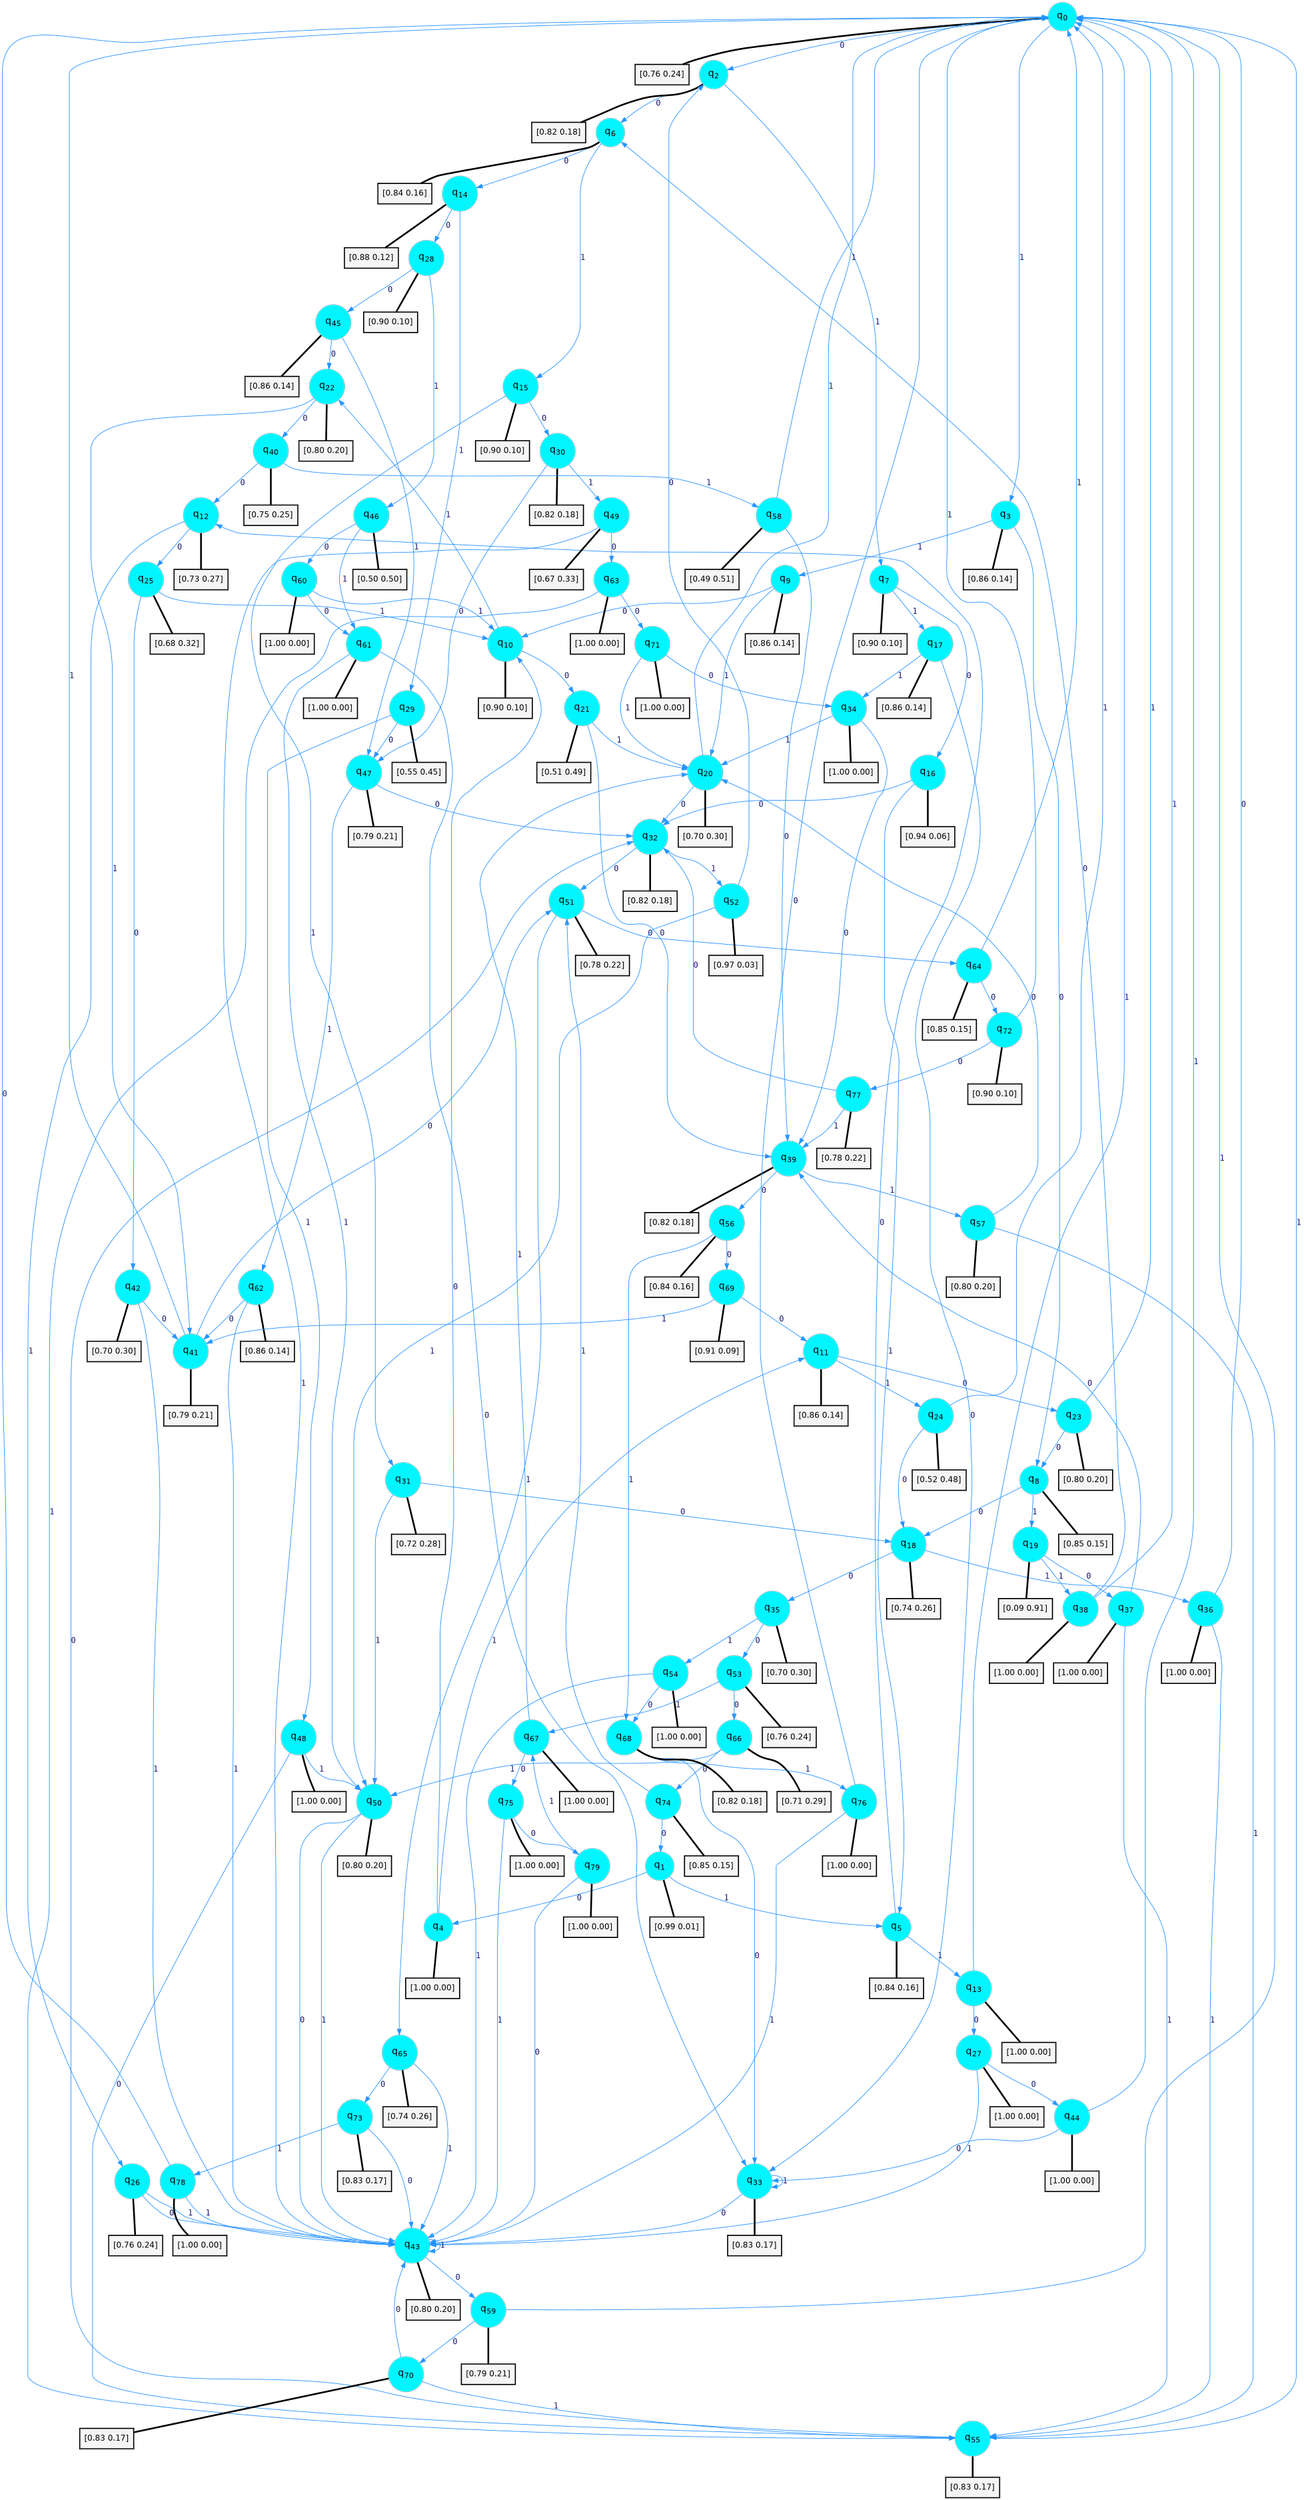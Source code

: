 digraph G {
graph [
bgcolor=transparent, dpi=300, rankdir=TD, size="40,25"];
node [
color=gray, fillcolor=turquoise1, fontcolor=black, fontname=Helvetica, fontsize=16, fontweight=bold, shape=circle, style=filled];
edge [
arrowsize=1, color=dodgerblue1, fontcolor=midnightblue, fontname=courier, fontweight=bold, penwidth=1, style=solid, weight=20];
0[label=<q<SUB>0</SUB>>];
1[label=<q<SUB>1</SUB>>];
2[label=<q<SUB>2</SUB>>];
3[label=<q<SUB>3</SUB>>];
4[label=<q<SUB>4</SUB>>];
5[label=<q<SUB>5</SUB>>];
6[label=<q<SUB>6</SUB>>];
7[label=<q<SUB>7</SUB>>];
8[label=<q<SUB>8</SUB>>];
9[label=<q<SUB>9</SUB>>];
10[label=<q<SUB>10</SUB>>];
11[label=<q<SUB>11</SUB>>];
12[label=<q<SUB>12</SUB>>];
13[label=<q<SUB>13</SUB>>];
14[label=<q<SUB>14</SUB>>];
15[label=<q<SUB>15</SUB>>];
16[label=<q<SUB>16</SUB>>];
17[label=<q<SUB>17</SUB>>];
18[label=<q<SUB>18</SUB>>];
19[label=<q<SUB>19</SUB>>];
20[label=<q<SUB>20</SUB>>];
21[label=<q<SUB>21</SUB>>];
22[label=<q<SUB>22</SUB>>];
23[label=<q<SUB>23</SUB>>];
24[label=<q<SUB>24</SUB>>];
25[label=<q<SUB>25</SUB>>];
26[label=<q<SUB>26</SUB>>];
27[label=<q<SUB>27</SUB>>];
28[label=<q<SUB>28</SUB>>];
29[label=<q<SUB>29</SUB>>];
30[label=<q<SUB>30</SUB>>];
31[label=<q<SUB>31</SUB>>];
32[label=<q<SUB>32</SUB>>];
33[label=<q<SUB>33</SUB>>];
34[label=<q<SUB>34</SUB>>];
35[label=<q<SUB>35</SUB>>];
36[label=<q<SUB>36</SUB>>];
37[label=<q<SUB>37</SUB>>];
38[label=<q<SUB>38</SUB>>];
39[label=<q<SUB>39</SUB>>];
40[label=<q<SUB>40</SUB>>];
41[label=<q<SUB>41</SUB>>];
42[label=<q<SUB>42</SUB>>];
43[label=<q<SUB>43</SUB>>];
44[label=<q<SUB>44</SUB>>];
45[label=<q<SUB>45</SUB>>];
46[label=<q<SUB>46</SUB>>];
47[label=<q<SUB>47</SUB>>];
48[label=<q<SUB>48</SUB>>];
49[label=<q<SUB>49</SUB>>];
50[label=<q<SUB>50</SUB>>];
51[label=<q<SUB>51</SUB>>];
52[label=<q<SUB>52</SUB>>];
53[label=<q<SUB>53</SUB>>];
54[label=<q<SUB>54</SUB>>];
55[label=<q<SUB>55</SUB>>];
56[label=<q<SUB>56</SUB>>];
57[label=<q<SUB>57</SUB>>];
58[label=<q<SUB>58</SUB>>];
59[label=<q<SUB>59</SUB>>];
60[label=<q<SUB>60</SUB>>];
61[label=<q<SUB>61</SUB>>];
62[label=<q<SUB>62</SUB>>];
63[label=<q<SUB>63</SUB>>];
64[label=<q<SUB>64</SUB>>];
65[label=<q<SUB>65</SUB>>];
66[label=<q<SUB>66</SUB>>];
67[label=<q<SUB>67</SUB>>];
68[label=<q<SUB>68</SUB>>];
69[label=<q<SUB>69</SUB>>];
70[label=<q<SUB>70</SUB>>];
71[label=<q<SUB>71</SUB>>];
72[label=<q<SUB>72</SUB>>];
73[label=<q<SUB>73</SUB>>];
74[label=<q<SUB>74</SUB>>];
75[label=<q<SUB>75</SUB>>];
76[label=<q<SUB>76</SUB>>];
77[label=<q<SUB>77</SUB>>];
78[label=<q<SUB>78</SUB>>];
79[label=<q<SUB>79</SUB>>];
80[label="[0.76 0.24]", shape=box,fontcolor=black, fontname=Helvetica, fontsize=14, penwidth=2, fillcolor=whitesmoke,color=black];
81[label="[0.99 0.01]", shape=box,fontcolor=black, fontname=Helvetica, fontsize=14, penwidth=2, fillcolor=whitesmoke,color=black];
82[label="[0.82 0.18]", shape=box,fontcolor=black, fontname=Helvetica, fontsize=14, penwidth=2, fillcolor=whitesmoke,color=black];
83[label="[0.86 0.14]", shape=box,fontcolor=black, fontname=Helvetica, fontsize=14, penwidth=2, fillcolor=whitesmoke,color=black];
84[label="[1.00 0.00]", shape=box,fontcolor=black, fontname=Helvetica, fontsize=14, penwidth=2, fillcolor=whitesmoke,color=black];
85[label="[0.84 0.16]", shape=box,fontcolor=black, fontname=Helvetica, fontsize=14, penwidth=2, fillcolor=whitesmoke,color=black];
86[label="[0.84 0.16]", shape=box,fontcolor=black, fontname=Helvetica, fontsize=14, penwidth=2, fillcolor=whitesmoke,color=black];
87[label="[0.90 0.10]", shape=box,fontcolor=black, fontname=Helvetica, fontsize=14, penwidth=2, fillcolor=whitesmoke,color=black];
88[label="[0.85 0.15]", shape=box,fontcolor=black, fontname=Helvetica, fontsize=14, penwidth=2, fillcolor=whitesmoke,color=black];
89[label="[0.86 0.14]", shape=box,fontcolor=black, fontname=Helvetica, fontsize=14, penwidth=2, fillcolor=whitesmoke,color=black];
90[label="[0.90 0.10]", shape=box,fontcolor=black, fontname=Helvetica, fontsize=14, penwidth=2, fillcolor=whitesmoke,color=black];
91[label="[0.86 0.14]", shape=box,fontcolor=black, fontname=Helvetica, fontsize=14, penwidth=2, fillcolor=whitesmoke,color=black];
92[label="[0.73 0.27]", shape=box,fontcolor=black, fontname=Helvetica, fontsize=14, penwidth=2, fillcolor=whitesmoke,color=black];
93[label="[1.00 0.00]", shape=box,fontcolor=black, fontname=Helvetica, fontsize=14, penwidth=2, fillcolor=whitesmoke,color=black];
94[label="[0.88 0.12]", shape=box,fontcolor=black, fontname=Helvetica, fontsize=14, penwidth=2, fillcolor=whitesmoke,color=black];
95[label="[0.90 0.10]", shape=box,fontcolor=black, fontname=Helvetica, fontsize=14, penwidth=2, fillcolor=whitesmoke,color=black];
96[label="[0.94 0.06]", shape=box,fontcolor=black, fontname=Helvetica, fontsize=14, penwidth=2, fillcolor=whitesmoke,color=black];
97[label="[0.86 0.14]", shape=box,fontcolor=black, fontname=Helvetica, fontsize=14, penwidth=2, fillcolor=whitesmoke,color=black];
98[label="[0.74 0.26]", shape=box,fontcolor=black, fontname=Helvetica, fontsize=14, penwidth=2, fillcolor=whitesmoke,color=black];
99[label="[0.09 0.91]", shape=box,fontcolor=black, fontname=Helvetica, fontsize=14, penwidth=2, fillcolor=whitesmoke,color=black];
100[label="[0.70 0.30]", shape=box,fontcolor=black, fontname=Helvetica, fontsize=14, penwidth=2, fillcolor=whitesmoke,color=black];
101[label="[0.51 0.49]", shape=box,fontcolor=black, fontname=Helvetica, fontsize=14, penwidth=2, fillcolor=whitesmoke,color=black];
102[label="[0.80 0.20]", shape=box,fontcolor=black, fontname=Helvetica, fontsize=14, penwidth=2, fillcolor=whitesmoke,color=black];
103[label="[0.80 0.20]", shape=box,fontcolor=black, fontname=Helvetica, fontsize=14, penwidth=2, fillcolor=whitesmoke,color=black];
104[label="[0.52 0.48]", shape=box,fontcolor=black, fontname=Helvetica, fontsize=14, penwidth=2, fillcolor=whitesmoke,color=black];
105[label="[0.68 0.32]", shape=box,fontcolor=black, fontname=Helvetica, fontsize=14, penwidth=2, fillcolor=whitesmoke,color=black];
106[label="[0.76 0.24]", shape=box,fontcolor=black, fontname=Helvetica, fontsize=14, penwidth=2, fillcolor=whitesmoke,color=black];
107[label="[1.00 0.00]", shape=box,fontcolor=black, fontname=Helvetica, fontsize=14, penwidth=2, fillcolor=whitesmoke,color=black];
108[label="[0.90 0.10]", shape=box,fontcolor=black, fontname=Helvetica, fontsize=14, penwidth=2, fillcolor=whitesmoke,color=black];
109[label="[0.55 0.45]", shape=box,fontcolor=black, fontname=Helvetica, fontsize=14, penwidth=2, fillcolor=whitesmoke,color=black];
110[label="[0.82 0.18]", shape=box,fontcolor=black, fontname=Helvetica, fontsize=14, penwidth=2, fillcolor=whitesmoke,color=black];
111[label="[0.72 0.28]", shape=box,fontcolor=black, fontname=Helvetica, fontsize=14, penwidth=2, fillcolor=whitesmoke,color=black];
112[label="[0.82 0.18]", shape=box,fontcolor=black, fontname=Helvetica, fontsize=14, penwidth=2, fillcolor=whitesmoke,color=black];
113[label="[0.83 0.17]", shape=box,fontcolor=black, fontname=Helvetica, fontsize=14, penwidth=2, fillcolor=whitesmoke,color=black];
114[label="[1.00 0.00]", shape=box,fontcolor=black, fontname=Helvetica, fontsize=14, penwidth=2, fillcolor=whitesmoke,color=black];
115[label="[0.70 0.30]", shape=box,fontcolor=black, fontname=Helvetica, fontsize=14, penwidth=2, fillcolor=whitesmoke,color=black];
116[label="[1.00 0.00]", shape=box,fontcolor=black, fontname=Helvetica, fontsize=14, penwidth=2, fillcolor=whitesmoke,color=black];
117[label="[1.00 0.00]", shape=box,fontcolor=black, fontname=Helvetica, fontsize=14, penwidth=2, fillcolor=whitesmoke,color=black];
118[label="[1.00 0.00]", shape=box,fontcolor=black, fontname=Helvetica, fontsize=14, penwidth=2, fillcolor=whitesmoke,color=black];
119[label="[0.82 0.18]", shape=box,fontcolor=black, fontname=Helvetica, fontsize=14, penwidth=2, fillcolor=whitesmoke,color=black];
120[label="[0.75 0.25]", shape=box,fontcolor=black, fontname=Helvetica, fontsize=14, penwidth=2, fillcolor=whitesmoke,color=black];
121[label="[0.79 0.21]", shape=box,fontcolor=black, fontname=Helvetica, fontsize=14, penwidth=2, fillcolor=whitesmoke,color=black];
122[label="[0.70 0.30]", shape=box,fontcolor=black, fontname=Helvetica, fontsize=14, penwidth=2, fillcolor=whitesmoke,color=black];
123[label="[0.80 0.20]", shape=box,fontcolor=black, fontname=Helvetica, fontsize=14, penwidth=2, fillcolor=whitesmoke,color=black];
124[label="[1.00 0.00]", shape=box,fontcolor=black, fontname=Helvetica, fontsize=14, penwidth=2, fillcolor=whitesmoke,color=black];
125[label="[0.86 0.14]", shape=box,fontcolor=black, fontname=Helvetica, fontsize=14, penwidth=2, fillcolor=whitesmoke,color=black];
126[label="[0.50 0.50]", shape=box,fontcolor=black, fontname=Helvetica, fontsize=14, penwidth=2, fillcolor=whitesmoke,color=black];
127[label="[0.79 0.21]", shape=box,fontcolor=black, fontname=Helvetica, fontsize=14, penwidth=2, fillcolor=whitesmoke,color=black];
128[label="[1.00 0.00]", shape=box,fontcolor=black, fontname=Helvetica, fontsize=14, penwidth=2, fillcolor=whitesmoke,color=black];
129[label="[0.67 0.33]", shape=box,fontcolor=black, fontname=Helvetica, fontsize=14, penwidth=2, fillcolor=whitesmoke,color=black];
130[label="[0.80 0.20]", shape=box,fontcolor=black, fontname=Helvetica, fontsize=14, penwidth=2, fillcolor=whitesmoke,color=black];
131[label="[0.78 0.22]", shape=box,fontcolor=black, fontname=Helvetica, fontsize=14, penwidth=2, fillcolor=whitesmoke,color=black];
132[label="[0.97 0.03]", shape=box,fontcolor=black, fontname=Helvetica, fontsize=14, penwidth=2, fillcolor=whitesmoke,color=black];
133[label="[0.76 0.24]", shape=box,fontcolor=black, fontname=Helvetica, fontsize=14, penwidth=2, fillcolor=whitesmoke,color=black];
134[label="[1.00 0.00]", shape=box,fontcolor=black, fontname=Helvetica, fontsize=14, penwidth=2, fillcolor=whitesmoke,color=black];
135[label="[0.83 0.17]", shape=box,fontcolor=black, fontname=Helvetica, fontsize=14, penwidth=2, fillcolor=whitesmoke,color=black];
136[label="[0.84 0.16]", shape=box,fontcolor=black, fontname=Helvetica, fontsize=14, penwidth=2, fillcolor=whitesmoke,color=black];
137[label="[0.80 0.20]", shape=box,fontcolor=black, fontname=Helvetica, fontsize=14, penwidth=2, fillcolor=whitesmoke,color=black];
138[label="[0.49 0.51]", shape=box,fontcolor=black, fontname=Helvetica, fontsize=14, penwidth=2, fillcolor=whitesmoke,color=black];
139[label="[0.79 0.21]", shape=box,fontcolor=black, fontname=Helvetica, fontsize=14, penwidth=2, fillcolor=whitesmoke,color=black];
140[label="[1.00 0.00]", shape=box,fontcolor=black, fontname=Helvetica, fontsize=14, penwidth=2, fillcolor=whitesmoke,color=black];
141[label="[1.00 0.00]", shape=box,fontcolor=black, fontname=Helvetica, fontsize=14, penwidth=2, fillcolor=whitesmoke,color=black];
142[label="[0.86 0.14]", shape=box,fontcolor=black, fontname=Helvetica, fontsize=14, penwidth=2, fillcolor=whitesmoke,color=black];
143[label="[1.00 0.00]", shape=box,fontcolor=black, fontname=Helvetica, fontsize=14, penwidth=2, fillcolor=whitesmoke,color=black];
144[label="[0.85 0.15]", shape=box,fontcolor=black, fontname=Helvetica, fontsize=14, penwidth=2, fillcolor=whitesmoke,color=black];
145[label="[0.74 0.26]", shape=box,fontcolor=black, fontname=Helvetica, fontsize=14, penwidth=2, fillcolor=whitesmoke,color=black];
146[label="[0.71 0.29]", shape=box,fontcolor=black, fontname=Helvetica, fontsize=14, penwidth=2, fillcolor=whitesmoke,color=black];
147[label="[1.00 0.00]", shape=box,fontcolor=black, fontname=Helvetica, fontsize=14, penwidth=2, fillcolor=whitesmoke,color=black];
148[label="[0.82 0.18]", shape=box,fontcolor=black, fontname=Helvetica, fontsize=14, penwidth=2, fillcolor=whitesmoke,color=black];
149[label="[0.91 0.09]", shape=box,fontcolor=black, fontname=Helvetica, fontsize=14, penwidth=2, fillcolor=whitesmoke,color=black];
150[label="[0.83 0.17]", shape=box,fontcolor=black, fontname=Helvetica, fontsize=14, penwidth=2, fillcolor=whitesmoke,color=black];
151[label="[1.00 0.00]", shape=box,fontcolor=black, fontname=Helvetica, fontsize=14, penwidth=2, fillcolor=whitesmoke,color=black];
152[label="[0.90 0.10]", shape=box,fontcolor=black, fontname=Helvetica, fontsize=14, penwidth=2, fillcolor=whitesmoke,color=black];
153[label="[0.83 0.17]", shape=box,fontcolor=black, fontname=Helvetica, fontsize=14, penwidth=2, fillcolor=whitesmoke,color=black];
154[label="[0.85 0.15]", shape=box,fontcolor=black, fontname=Helvetica, fontsize=14, penwidth=2, fillcolor=whitesmoke,color=black];
155[label="[1.00 0.00]", shape=box,fontcolor=black, fontname=Helvetica, fontsize=14, penwidth=2, fillcolor=whitesmoke,color=black];
156[label="[1.00 0.00]", shape=box,fontcolor=black, fontname=Helvetica, fontsize=14, penwidth=2, fillcolor=whitesmoke,color=black];
157[label="[0.78 0.22]", shape=box,fontcolor=black, fontname=Helvetica, fontsize=14, penwidth=2, fillcolor=whitesmoke,color=black];
158[label="[1.00 0.00]", shape=box,fontcolor=black, fontname=Helvetica, fontsize=14, penwidth=2, fillcolor=whitesmoke,color=black];
159[label="[1.00 0.00]", shape=box,fontcolor=black, fontname=Helvetica, fontsize=14, penwidth=2, fillcolor=whitesmoke,color=black];
0->2 [label=0];
0->3 [label=1];
0->80 [arrowhead=none, penwidth=3,color=black];
1->4 [label=0];
1->5 [label=1];
1->81 [arrowhead=none, penwidth=3,color=black];
2->6 [label=0];
2->7 [label=1];
2->82 [arrowhead=none, penwidth=3,color=black];
3->8 [label=0];
3->9 [label=1];
3->83 [arrowhead=none, penwidth=3,color=black];
4->10 [label=0];
4->11 [label=1];
4->84 [arrowhead=none, penwidth=3,color=black];
5->12 [label=0];
5->13 [label=1];
5->85 [arrowhead=none, penwidth=3,color=black];
6->14 [label=0];
6->15 [label=1];
6->86 [arrowhead=none, penwidth=3,color=black];
7->16 [label=0];
7->17 [label=1];
7->87 [arrowhead=none, penwidth=3,color=black];
8->18 [label=0];
8->19 [label=1];
8->88 [arrowhead=none, penwidth=3,color=black];
9->10 [label=0];
9->20 [label=1];
9->89 [arrowhead=none, penwidth=3,color=black];
10->21 [label=0];
10->22 [label=1];
10->90 [arrowhead=none, penwidth=3,color=black];
11->23 [label=0];
11->24 [label=1];
11->91 [arrowhead=none, penwidth=3,color=black];
12->25 [label=0];
12->26 [label=1];
12->92 [arrowhead=none, penwidth=3,color=black];
13->27 [label=0];
13->0 [label=1];
13->93 [arrowhead=none, penwidth=3,color=black];
14->28 [label=0];
14->29 [label=1];
14->94 [arrowhead=none, penwidth=3,color=black];
15->30 [label=0];
15->31 [label=1];
15->95 [arrowhead=none, penwidth=3,color=black];
16->32 [label=0];
16->5 [label=1];
16->96 [arrowhead=none, penwidth=3,color=black];
17->33 [label=0];
17->34 [label=1];
17->97 [arrowhead=none, penwidth=3,color=black];
18->35 [label=0];
18->36 [label=1];
18->98 [arrowhead=none, penwidth=3,color=black];
19->37 [label=0];
19->38 [label=1];
19->99 [arrowhead=none, penwidth=3,color=black];
20->32 [label=0];
20->0 [label=1];
20->100 [arrowhead=none, penwidth=3,color=black];
21->39 [label=0];
21->20 [label=1];
21->101 [arrowhead=none, penwidth=3,color=black];
22->40 [label=0];
22->41 [label=1];
22->102 [arrowhead=none, penwidth=3,color=black];
23->8 [label=0];
23->0 [label=1];
23->103 [arrowhead=none, penwidth=3,color=black];
24->18 [label=0];
24->0 [label=1];
24->104 [arrowhead=none, penwidth=3,color=black];
25->42 [label=0];
25->10 [label=1];
25->105 [arrowhead=none, penwidth=3,color=black];
26->43 [label=0];
26->43 [label=1];
26->106 [arrowhead=none, penwidth=3,color=black];
27->44 [label=0];
27->43 [label=1];
27->107 [arrowhead=none, penwidth=3,color=black];
28->45 [label=0];
28->46 [label=1];
28->108 [arrowhead=none, penwidth=3,color=black];
29->47 [label=0];
29->48 [label=1];
29->109 [arrowhead=none, penwidth=3,color=black];
30->47 [label=0];
30->49 [label=1];
30->110 [arrowhead=none, penwidth=3,color=black];
31->18 [label=0];
31->50 [label=1];
31->111 [arrowhead=none, penwidth=3,color=black];
32->51 [label=0];
32->52 [label=1];
32->112 [arrowhead=none, penwidth=3,color=black];
33->43 [label=0];
33->33 [label=1];
33->113 [arrowhead=none, penwidth=3,color=black];
34->39 [label=0];
34->20 [label=1];
34->114 [arrowhead=none, penwidth=3,color=black];
35->53 [label=0];
35->54 [label=1];
35->115 [arrowhead=none, penwidth=3,color=black];
36->0 [label=0];
36->55 [label=1];
36->116 [arrowhead=none, penwidth=3,color=black];
37->39 [label=0];
37->55 [label=1];
37->117 [arrowhead=none, penwidth=3,color=black];
38->6 [label=0];
38->0 [label=1];
38->118 [arrowhead=none, penwidth=3,color=black];
39->56 [label=0];
39->57 [label=1];
39->119 [arrowhead=none, penwidth=3,color=black];
40->12 [label=0];
40->58 [label=1];
40->120 [arrowhead=none, penwidth=3,color=black];
41->51 [label=0];
41->0 [label=1];
41->121 [arrowhead=none, penwidth=3,color=black];
42->41 [label=0];
42->43 [label=1];
42->122 [arrowhead=none, penwidth=3,color=black];
43->59 [label=0];
43->43 [label=1];
43->123 [arrowhead=none, penwidth=3,color=black];
44->33 [label=0];
44->0 [label=1];
44->124 [arrowhead=none, penwidth=3,color=black];
45->22 [label=0];
45->47 [label=1];
45->125 [arrowhead=none, penwidth=3,color=black];
46->60 [label=0];
46->61 [label=1];
46->126 [arrowhead=none, penwidth=3,color=black];
47->32 [label=0];
47->62 [label=1];
47->127 [arrowhead=none, penwidth=3,color=black];
48->55 [label=0];
48->50 [label=1];
48->128 [arrowhead=none, penwidth=3,color=black];
49->63 [label=0];
49->43 [label=1];
49->129 [arrowhead=none, penwidth=3,color=black];
50->43 [label=0];
50->43 [label=1];
50->130 [arrowhead=none, penwidth=3,color=black];
51->64 [label=0];
51->65 [label=1];
51->131 [arrowhead=none, penwidth=3,color=black];
52->2 [label=0];
52->50 [label=1];
52->132 [arrowhead=none, penwidth=3,color=black];
53->66 [label=0];
53->67 [label=1];
53->133 [arrowhead=none, penwidth=3,color=black];
54->68 [label=0];
54->43 [label=1];
54->134 [arrowhead=none, penwidth=3,color=black];
55->32 [label=0];
55->0 [label=1];
55->135 [arrowhead=none, penwidth=3,color=black];
56->69 [label=0];
56->68 [label=1];
56->136 [arrowhead=none, penwidth=3,color=black];
57->20 [label=0];
57->55 [label=1];
57->137 [arrowhead=none, penwidth=3,color=black];
58->39 [label=0];
58->0 [label=1];
58->138 [arrowhead=none, penwidth=3,color=black];
59->70 [label=0];
59->0 [label=1];
59->139 [arrowhead=none, penwidth=3,color=black];
60->61 [label=0];
60->10 [label=1];
60->140 [arrowhead=none, penwidth=3,color=black];
61->33 [label=0];
61->50 [label=1];
61->141 [arrowhead=none, penwidth=3,color=black];
62->41 [label=0];
62->43 [label=1];
62->142 [arrowhead=none, penwidth=3,color=black];
63->71 [label=0];
63->55 [label=1];
63->143 [arrowhead=none, penwidth=3,color=black];
64->72 [label=0];
64->0 [label=1];
64->144 [arrowhead=none, penwidth=3,color=black];
65->73 [label=0];
65->43 [label=1];
65->145 [arrowhead=none, penwidth=3,color=black];
66->74 [label=0];
66->50 [label=1];
66->146 [arrowhead=none, penwidth=3,color=black];
67->75 [label=0];
67->20 [label=1];
67->147 [arrowhead=none, penwidth=3,color=black];
68->33 [label=0];
68->76 [label=1];
68->148 [arrowhead=none, penwidth=3,color=black];
69->11 [label=0];
69->41 [label=1];
69->149 [arrowhead=none, penwidth=3,color=black];
70->43 [label=0];
70->55 [label=1];
70->150 [arrowhead=none, penwidth=3,color=black];
71->34 [label=0];
71->20 [label=1];
71->151 [arrowhead=none, penwidth=3,color=black];
72->77 [label=0];
72->0 [label=1];
72->152 [arrowhead=none, penwidth=3,color=black];
73->43 [label=0];
73->78 [label=1];
73->153 [arrowhead=none, penwidth=3,color=black];
74->1 [label=0];
74->51 [label=1];
74->154 [arrowhead=none, penwidth=3,color=black];
75->79 [label=0];
75->43 [label=1];
75->155 [arrowhead=none, penwidth=3,color=black];
76->0 [label=0];
76->43 [label=1];
76->156 [arrowhead=none, penwidth=3,color=black];
77->32 [label=0];
77->39 [label=1];
77->157 [arrowhead=none, penwidth=3,color=black];
78->0 [label=0];
78->43 [label=1];
78->158 [arrowhead=none, penwidth=3,color=black];
79->43 [label=0];
79->67 [label=1];
79->159 [arrowhead=none, penwidth=3,color=black];
}
